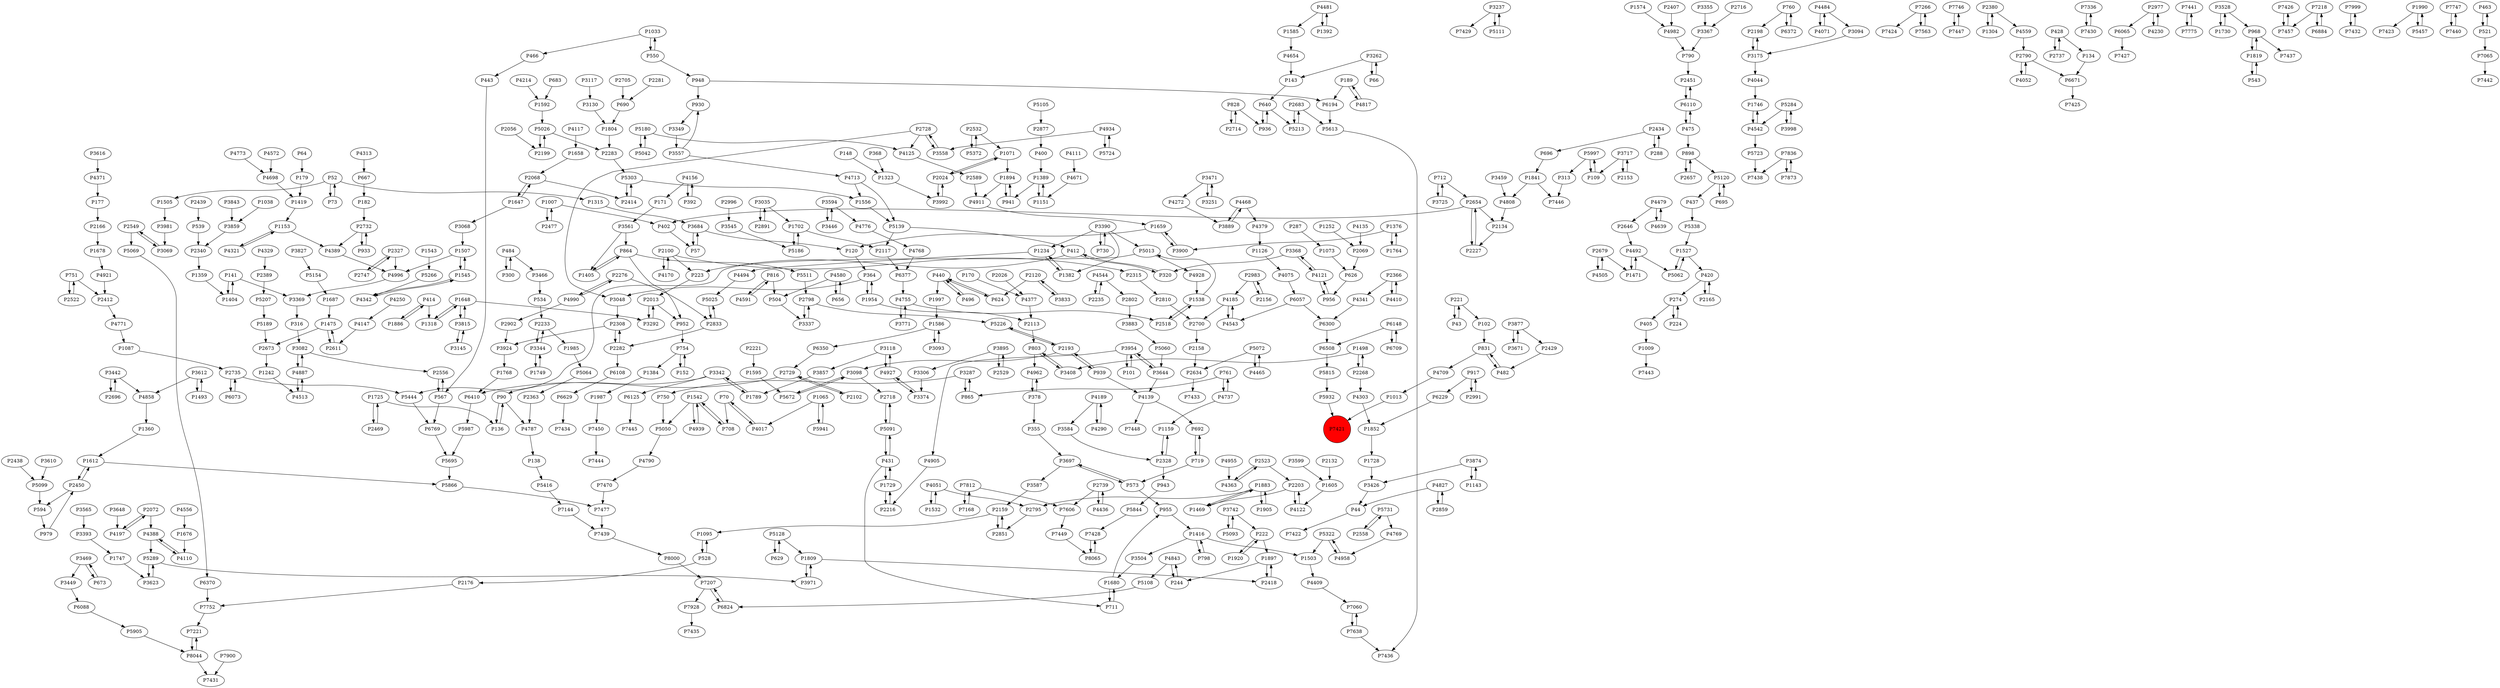digraph {
	P1095 -> P528
	P1841 -> P4808
	P1498 -> P3408
	P1648 -> P3815
	P831 -> P482
	P2728 -> P3558
	P3237 -> P7429
	P4389 -> P4996
	P1542 -> P5050
	P1315 -> P3684
	P2451 -> P6110
	P2328 -> P1159
	P5062 -> P1527
	P667 -> P182
	P816 -> P4591
	P760 -> P2198
	P1687 -> P1475
	P5303 -> P1556
	P4962 -> P378
	P6110 -> P475
	P7266 -> P7424
	P1234 -> P4494
	P2696 -> P3442
	P1007 -> P2477
	P1242 -> P4513
	P4787 -> P138
	P1702 -> P5186
	P355 -> P3697
	P3992 -> P2024
	P3237 -> P5111
	P3130 -> P1804
	P4044 -> P1746
	P6824 -> P7207
	P864 -> P5511
	P3048 -> P2308
	P6769 -> P5695
	P2327 -> P2747
	P939 -> P2193
	P4481 -> P1585
	P4272 -> P3889
	P816 -> P504
	P7746 -> P7447
	P3981 -> P3069
	P3117 -> P3130
	P2438 -> P5099
	P1007 -> P402
	P3442 -> P2696
	P5042 -> P5180
	P4776 -> P4768
	P1747 -> P3623
	P3587 -> P2159
	P134 -> P6671
	P1376 -> P1764
	P2523 -> P2203
	P4341 -> P6300
	P4197 -> P2072
	P7336 -> P7430
	P2977 -> P6065
	P8044 -> P7221
	P5111 -> P3237
	P7450 -> P7444
	P2654 -> P2134
	P1574 -> P4982
	P1542 -> P708
	P189 -> P4817
	P3954 -> P101
	P2747 -> P2327
	P5284 -> P4542
	P5444 -> P6769
	P138 -> P5416
	P6372 -> P760
	P7441 -> P7775
	P2728 -> P4125
	P3648 -> P4197
	P4773 -> P4698
	P2700 -> P2158
	P3895 -> P3306
	P274 -> P405
	P5128 -> P1809
	P6110 -> P2451
	P3900 -> P1659
	P170 -> P4377
	P2276 -> P4990
	P2072 -> P4197
	P1033 -> P466
	P52 -> P1315
	P4377 -> P2113
	P5154 -> P1687
	P5289 -> P3623
	P4544 -> P2802
	P364 -> P1954
	P750 -> P5050
	P2679 -> P4505
	P534 -> P2233
	P3697 -> P3587
	P3883 -> P5060
	P4737 -> P761
	P2056 -> P2199
	P4170 -> P2100
	P1749 -> P3344
	P5997 -> P109
	P368 -> P1323
	P2729 -> P6410
	P1746 -> P4542
	P3369 -> P316
	P754 -> P1384
	P484 -> P3466
	P300 -> P484
	P4990 -> P2902
	P6108 -> P6629
	P3367 -> P790
	P420 -> P2165
	P2802 -> P3883
	P2068 -> P2414
	P1389 -> P1151
	P2227 -> P2654
	P2439 -> P539
	P1404 -> P141
	P3616 -> P4371
	P4230 -> P2977
	P1376 -> P3900
	P2795 -> P2851
	P7207 -> P6824
	P1678 -> P4921
	P4189 -> P3584
	P3954 -> P3644
	P2705 -> P690
	P1894 -> P941
	P3098 -> P2718
	P1897 -> P2418
	P2221 -> P1595
	P898 -> P2657
	P2532 -> P1071
	P136 -> P90
	P712 -> P2654
	P567 -> P2556
	P440 -> P496
	P141 -> P1404
	P4125 -> P2589
	P1728 -> P3426
	P4955 -> P4363
	P5695 -> P5866
	P696 -> P1841
	P3504 -> P1680
	P5060 -> P3644
	P414 -> P1318
	P1416 -> P3504
	P1605 -> P4122
	P1153 -> P4321
	P4755 -> P3771
	P6125 -> P7445
	P3594 -> P3446
	P1493 -> P3612
	P5120 -> P437
	P431 -> P1729
	P1897 -> P244
	P5905 -> P8044
	P719 -> P573
	P4542 -> P5723
	P1586 -> P6350
	P2532 -> P5372
	P7638 -> P7436
	P7470 -> P7477
	P3342 -> P90
	P66 -> P3262
	P1612 -> P2450
	P2120 -> P624
	P6350 -> P2729
	P1153 -> P4389
	P1658 -> P2068
	P4409 -> P7060
	P7606 -> P7449
	P5866 -> P7477
	P3426 -> P44
	P7060 -> P7638
	P3697 -> P573
	P179 -> P1419
	P412 -> P223
	P979 -> P2450
	P3644 -> P3954
	P7428 -> P8065
	P4052 -> P2790
	P504 -> P3337
	P2549 -> P3069
	P378 -> P4962
	P4117 -> P1658
	P4214 -> P1592
	P2729 -> P2102
	P3262 -> P143
	P955 -> P1416
	P1071 -> P1894
	P1416 -> P1503
	P5180 -> P5042
	P4481 -> P1392
	P1360 -> P1612
	P4939 -> P1542
	P52 -> P1505
	P2026 -> P4377
	P2634 -> P7433
	P6088 -> P5905
	P1997 -> P1586
	P864 -> P952
	P3924 -> P1768
	P1729 -> P431
	P3557 -> P930
	P1789 -> P3342
	P437 -> P5338
	P2366 -> P4341
	P7812 -> P7168
	P3342 -> P1789
	P5207 -> P5189
	P221 -> P102
	P626 -> P956
	P5026 -> P2199
	P5226 -> P2193
	P1764 -> P1376
	P2268 -> P1498
	P2340 -> P1359
	P4484 -> P4071
	P4698 -> P1419
	P2556 -> P567
	P3337 -> P2798
	P2450 -> P594
	P2429 -> P482
	P1680 -> P711
	P1503 -> P4409
	P1725 -> P136
	P101 -> P3954
	P4544 -> P2235
	P3742 -> P5093
	P5266 -> P4342
	P7221 -> P8044
	P70 -> P4017
	P405 -> P1009
	P43 -> P221
	P2450 -> P1612
	P1648 -> P3292
	P5025 -> P2833
	P52 -> P73
	P5186 -> P1702
	P3684 -> P120
	P224 -> P274
	P2798 -> P3337
	P3889 -> P4468
	P3717 -> P2153
	P102 -> P831
	P3998 -> P5284
	P1905 -> P1883
	P4363 -> P2523
	P4139 -> P692
	P5072 -> P4465
	P313 -> P7446
	P1527 -> P5062
	P4492 -> P1471
	P3390 -> P5013
	P708 -> P1542
	P2153 -> P3717
	P2518 -> P1538
	P1527 -> P420
	P539 -> P2340
	P1659 -> P3900
	P5511 -> P2798
	P3874 -> P1143
	P1419 -> P1153
	P3175 -> P2198
	P573 -> P3697
	P3449 -> P6088
	P4250 -> P4147
	P5322 -> P4958
	P1852 -> P1728
	P5372 -> P2532
	P3175 -> P4044
	P7752 -> P7221
	P443 -> P567
	P141 -> P3369
	P1234 -> P1382
	P640 -> P5213
	P2412 -> P4771
	P3528 -> P1730
	P4713 -> P1556
	P1498 -> P2268
	P4843 -> P244
	P2380 -> P1304
	P930 -> P3349
	P7426 -> P7457
	P44 -> P7422
	P3118 -> P4927
	P244 -> P4843
	P1676 -> P4110
	P6508 -> P5815
	P3355 -> P3367
	P5189 -> P2673
	P2069 -> P626
	P4371 -> P177
	P2739 -> P4436
	P4388 -> P5289
	P420 -> P274
	P3393 -> P1747
	P5844 -> P7428
	P3093 -> P1586
	P1382 -> P1234
	P4017 -> P70
	P7999 -> P7432
	P1680 -> P955
	P2156 -> P2983
	P4858 -> P1360
	P3082 -> P4887
	P798 -> P1416
	P5108 -> P6824
	P484 -> P300
	P4313 -> P667
	P5932 -> P7421
	P5284 -> P3998
	P1405 -> P864
	P1990 -> P7423
	P90 -> P136
	P4887 -> P3082
	P5091 -> P2718
	P936 -> P640
	P4110 -> P4388
	P288 -> P2434
	P2282 -> P2308
	P2120 -> P3833
	P3857 -> P1789
	P2013 -> P3292
	P4591 -> P816
	P3466 -> P534
	P4827 -> P2859
	P4185 -> P4543
	P2176 -> P7752
	P2810 -> P2700
	P8000 -> P7207
	P1886 -> P414
	P2469 -> P1725
	P4771 -> P1087
	P1659 -> P120
	P5731 -> P4769
	P440 -> P624
	P6370 -> P7752
	P2203 -> P1469
	P2193 -> P3098
	P2113 -> P803
	P2380 -> P4559
	P5613 -> P7436
	P5105 -> P2877
	P171 -> P3561
	P1087 -> P2735
	P3082 -> P2556
	P730 -> P3390
	P2977 -> P4230
	P3287 -> P865
	P1304 -> P2380
	P221 -> P43
	P1065 -> P5941
	P3612 -> P1493
	P57 -> P3684
	P1990 -> P5457
	P640 -> P936
	P2611 -> P1475
	P3599 -> P1605
	P4185 -> P2700
	P3612 -> P4858
	P2117 -> P6377
	P392 -> P4156
	P624 -> P440
	P4342 -> P1545
	P8044 -> P7431
	P2072 -> P4388
	P5322 -> P1503
	P4135 -> P2069
	P2233 -> P3344
	P5072 -> P2634
	P5724 -> P4934
	P7812 -> P7606
	P2389 -> P5207
	P4572 -> P4698
	P90 -> P4787
	P7836 -> P7438
	P712 -> P3725
	P4990 -> P2276
	P7747 -> P7440
	P7477 -> P7439
	P1384 -> P1987
	P4465 -> P5072
	P1819 -> P968
	P1920 -> P222
	P2589 -> P4911
	P5064 -> P2363
	P2549 -> P5069
	P4436 -> P2739
	P831 -> P4709
	P1985 -> P5064
	P6229 -> P1852
	P1804 -> P2283
	P475 -> P6110
	P2654 -> P2227
	P7168 -> P7812
	P4755 -> P2518
	P3035 -> P2891
	P2877 -> P400
	P2283 -> P5303
	P692 -> P719
	P5987 -> P5695
	P550 -> P1033
	P761 -> P4737
	P3069 -> P2549
	P1894 -> P4911
	P695 -> P5120
	P673 -> P3469
	P3094 -> P3175
	P4290 -> P4189
	P2646 -> P4492
	P751 -> P2412
	P3833 -> P2120
	P4543 -> P4185
	P2013 -> P952
	P2735 -> P6073
	P3594 -> P4776
	P4139 -> P7448
	P3408 -> P803
	P3471 -> P4272
	P3390 -> P730
	P6073 -> P2735
	P1586 -> P3093
	P4559 -> P2790
	P543 -> P1819
	P2714 -> P828
	P5731 -> P2558
	P2100 -> P4170
	P4934 -> P5724
	P463 -> P521
	P4479 -> P2646
	P2833 -> P2282
	P1318 -> P1648
	P182 -> P2732
	P431 -> P5091
	P1729 -> P2216
	P1647 -> P3068
	P3771 -> P4755
	P2199 -> P5026
	P1954 -> P2113
	P7144 -> P7439
	P2366 -> P4410
	P3469 -> P673
	P400 -> P1389
	P3971 -> P1809
	P7447 -> P7746
	P2216 -> P1729
	P4737 -> P1159
	P3145 -> P3815
	P573 -> P955
	P7218 -> P6884
	P3545 -> P5186
	P2833 -> P5025
	P6148 -> P6709
	P2434 -> P696
	P3815 -> P1648
	P2268 -> P4303
	P414 -> P1886
	P1065 -> P4017
	P7563 -> P7266
	P4542 -> P1746
	P4122 -> P2203
	P952 -> P754
	P948 -> P6194
	P5013 -> P4928
	P4379 -> P1126
	P3877 -> P3671
	P1768 -> P6410
	P1252 -> P2069
	P3859 -> P2340
	P968 -> P7437
	P3368 -> P320
	P864 -> P1405
	P70 -> P708
	P3035 -> P1702
	P2203 -> P4122
	P4911 -> P1659
	P2523 -> P4363
	P2132 -> P1605
	P3671 -> P3877
	P1359 -> P1404
	P1647 -> P2068
	P1159 -> P2328
	P933 -> P2732
	P1538 -> P2518
	P2718 -> P5091
	P690 -> P1804
	P6410 -> P5987
	P2996 -> P3545
	P496 -> P440
	P2522 -> P751
	P2193 -> P939
	P5013 -> P5444
	P3725 -> P712
	P7638 -> P7060
	P6671 -> P7425
	P528 -> P1095
	P8065 -> P7428
	P2728 -> P3048
	P2983 -> P4185
	P2558 -> P5731
	P4580 -> P656
	P2159 -> P2851
	P7449 -> P8065
	P2308 -> P2282
	P2737 -> P428
	P3557 -> P4713
	P2739 -> P7606
	P1126 -> P4075
	P320 -> P412
	P402 -> P57
	P629 -> P5128
	P4468 -> P4379
	P2477 -> P1007
	P1545 -> P4342
	P2735 -> P5444
	P3954 -> P4905
	P6300 -> P6508
	P4921 -> P2412
	P1542 -> P4939
	P4484 -> P3094
	P3442 -> P4858
	P683 -> P1592
	P3528 -> P968
	P5026 -> P2283
	P1416 -> P798
	P2328 -> P943
	P3068 -> P1507
	P790 -> P2451
	P1469 -> P1883
	P2159 -> P1095
	P4790 -> P7470
	P7218 -> P7457
	P943 -> P5844
	P1883 -> P1905
	P2198 -> P3175
	P2166 -> P1678
	P5139 -> P412
	P5338 -> P1527
	P7440 -> P7747
	P4580 -> P504
	P917 -> P6229
	P3827 -> P5154
	P1475 -> P2673
	P7836 -> P7873
	P2798 -> P5226
	P5303 -> P2414
	P1556 -> P5139
	P152 -> P754
	P4768 -> P6377
	P4189 -> P4290
	P6629 -> P7434
	P5289 -> P3971
	P6148 -> P6508
	P4071 -> P4484
	P2859 -> P4827
	P1475 -> P2611
	P2902 -> P3924
	P3558 -> P2728
	P2024 -> P1071
	P1033 -> P550
	P3459 -> P4808
	P3471 -> P3251
	P7432 -> P7999
	P4905 -> P2216
	P5723 -> P7438
	P3815 -> P3145
	P3610 -> P5099
	P2282 -> P6108
	P4494 -> P5025
	P939 -> P4139
	P2790 -> P6671
	P656 -> P4580
	P3742 -> P222
	P148 -> P1323
	P2851 -> P2159
	P760 -> P6372
	P6884 -> P7218
	P364 -> P3048
	P177 -> P2166
	P948 -> P930
	P4156 -> P392
	P7266 -> P7563
	P3287 -> P750
	P3561 -> P1405
	P7065 -> P7442
	P1538 -> P5013
	P2134 -> P2227
	P1725 -> P2469
	P5120 -> P695
	P751 -> P2522
	P898 -> P5120
	P2983 -> P2156
	P803 -> P3408
	P4934 -> P3558
	P4388 -> P4110
	P428 -> P2737
	P475 -> P898
	P4147 -> P2611
	P1883 -> P2795
	P3098 -> P5672
	P287 -> P1073
	P2529 -> P3895
	P2363 -> P4787
	P4468 -> P3889
	P4513 -> P4887
	P6194 -> P5613
	P941 -> P1894
	P2716 -> P3367
	P1585 -> P4654
	P222 -> P1897
	P2679 -> P1471
	P3644 -> P4139
	P528 -> P2176
	P1545 -> P1507
	P2308 -> P3924
	P1592 -> P5026
	P5416 -> P7144
	P2100 -> P2315
	P1507 -> P4996
	P4996 -> P3369
	P431 -> P711
	P4808 -> P2134
	P2158 -> P2634
	P5093 -> P3742
	P7207 -> P7928
	P3349 -> P3557
	P3561 -> P864
	P2414 -> P5303
	P143 -> P640
	P567 -> P6769
	P1505 -> P3981
	P4817 -> P189
	P5099 -> P594
	P1323 -> P3992
	P6065 -> P7427
	P5180 -> P4125
	P5139 -> P2117
	P1883 -> P1469
	P2100 -> P223
	P7430 -> P7336
	P412 -> P320
	P4927 -> P3118
	P482 -> P831
	P2657 -> P898
	P3717 -> P109
	P2683 -> P5613
	P4051 -> P2795
	P1392 -> P4481
	P4505 -> P2679
	P754 -> P152
	P4303 -> P1852
	P3374 -> P4927
	P7928 -> P7435
	P4121 -> P3368
	P4121 -> P956
	P4709 -> P1013
	P1954 -> P364
	P2418 -> P1897
	P1009 -> P7443
	P4928 -> P1538
	P3877 -> P2429
	P222 -> P1920
	P3584 -> P2328
	P1151 -> P1389
	P865 -> P3287
	P1819 -> P543
	P73 -> P52
	P1071 -> P2024
	P5091 -> P431
	P2193 -> P5226
	P5457 -> P1990
	P4769 -> P4958
	P4111 -> P4671
	P4410 -> P2366
	P3344 -> P2233
	P2068 -> P1647
	P2991 -> P917
	P6709 -> P6148
	P7775 -> P7441
	P968 -> P1819
	P2407 -> P4982
	P3895 -> P2529
	P2732 -> P4389
	P2276 -> P2833
	P550 -> P948
	P120 -> P364
	P1987 -> P7450
	P3623 -> P5289
	P4492 -> P5062
	P5941 -> P1065
	P64 -> P179
	P3469 -> P3449
	P3292 -> P2013
	P1841 -> P7446
	P803 -> P4962
	P4982 -> P790
	P4075 -> P6057
	P917 -> P2991
	P2281 -> P690
	P1013 -> P7421
	P4639 -> P4479
	P3843 -> P3859
	P7900 -> P7431
	P1471 -> P4492
	P3390 -> P1234
	P3684 -> P57
	P5050 -> P4790
	P594 -> P979
	P4321 -> P1153
	P5069 -> P6370
	P3446 -> P3594
	P1702 -> P2117
	P5997 -> P313
	P2790 -> P4052
	P719 -> P692
	P4843 -> P5108
	P4479 -> P4639
	P5128 -> P629
	P2434 -> P288
	P4051 -> P1532
	P6377 -> P4755
	P274 -> P224
	P3344 -> P1749
	P2233 -> P1985
	P2654 -> P402
	P1143 -> P3874
	P428 -> P134
	P828 -> P2714
	P2235 -> P4544
	P7457 -> P7426
	P4713 -> P5139
	P4654 -> P143
	P521 -> P463
	P1543 -> P5266
	P316 -> P3082
	P4927 -> P3374
	P3565 -> P3393
	P4156 -> P171
	P1595 -> P5672
	P3390 -> P1382
	P1389 -> P941
	P6057 -> P6300
	P1038 -> P3859
	P1648 -> P1318
	P1507 -> P1545
	P956 -> P4121
	P5213 -> P2683
	P2102 -> P2729
	P1809 -> P2418
	P711 -> P1680
	P2891 -> P3035
	P466 -> P443
	P3251 -> P3471
	P828 -> P936
	P440 -> P1997
	P1809 -> P3971
	P3306 -> P3374
	P2673 -> P1242
	P189 -> P6194
	P2165 -> P420
	P2315 -> P2810
	P7439 -> P8000
	P2327 -> P4996
	P1612 -> P5866
	P1730 -> P3528
	P1532 -> P4051
	P4671 -> P1151
	P3342 -> P6125
	P761 -> P865
	P223 -> P2013
	P521 -> P7065
	P4887 -> P4513
	P378 -> P355
	P4329 -> P2389
	P3262 -> P66
	P1073 -> P626
	P3874 -> P3426
	P2024 -> P3992
	P6057 -> P4543
	P4827 -> P44
	P3368 -> P4121
	P5672 -> P3098
	P4556 -> P1676
	P2732 -> P933
	P5815 -> P5932
	P109 -> P5997
	P2683 -> P5213
	P4958 -> P5322
	P7873 -> P7836
	P3118 -> P3857
	P7421 [shape=circle]
	P7421 [style=filled]
	P7421 [fillcolor=red]
}